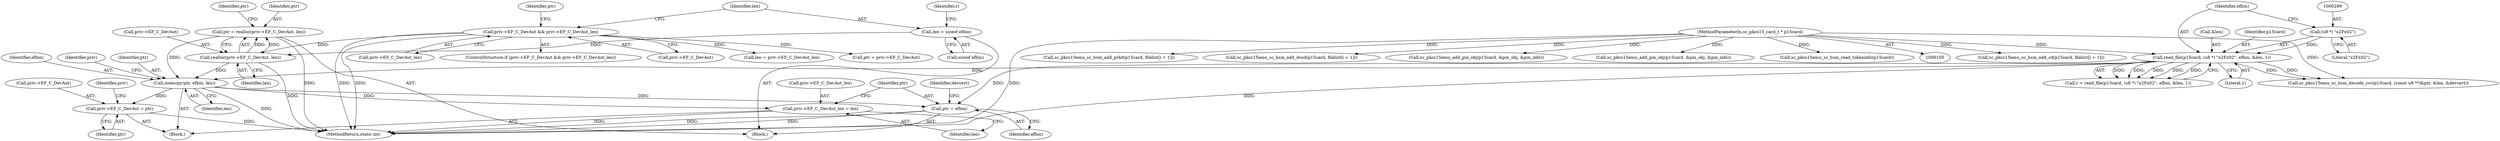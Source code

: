 digraph "0_OpenSC_360e95d45ac4123255a4c796db96337f332160ad#diff-d643a0fa169471dbf2912f4866dc49c5_6@API" {
"1000321" [label="(Call,memcpy(ptr, efbin, len))"];
"1000311" [label="(Call,ptr = realloc(priv->EF_C_DevAut, len))"];
"1000313" [label="(Call,realloc(priv->EF_C_DevAut, len))"];
"1000270" [label="(Call,priv->EF_C_DevAut && priv->EF_C_DevAut_len)"];
"1000290" [label="(Call,len = sizeof efbin)"];
"1000296" [label="(Call,read_file(p15card, (u8 *) \"\x2F\x02\", efbin, &len, 1))"];
"1000106" [label="(MethodParameterIn,sc_pkcs15_card_t * p15card)"];
"1000298" [label="(Call,(u8 *) \"\x2F\x02\")"];
"1000325" [label="(Call,priv->EF_C_DevAut = ptr)"];
"1000330" [label="(Call,priv->EF_C_DevAut_len = len)"];
"1000335" [label="(Call,ptr = efbin)"];
"1001063" [label="(Call,sc_pkcs15emu_sc_hsm_add_cd(p15card, filelist[i + 1]))"];
"1000300" [label="(Literal,\"\x2F\x02\")"];
"1000324" [label="(Identifier,len)"];
"1000274" [label="(Call,priv->EF_C_DevAut_len)"];
"1000340" [label="(Identifier,devcert)"];
"1000269" [label="(ControlStructure,if (priv->EF_C_DevAut && priv->EF_C_DevAut_len))"];
"1000295" [label="(Identifier,r)"];
"1000302" [label="(Call,&len)"];
"1001041" [label="(Call,sc_pkcs15emu_sc_hsm_add_prkd(p15card, filelist[i + 1]))"];
"1001087" [label="(MethodReturn,static int)"];
"1000311" [label="(Call,ptr = realloc(priv->EF_C_DevAut, len))"];
"1000326" [label="(Call,priv->EF_C_DevAut)"];
"1000331" [label="(Call,priv->EF_C_DevAut_len)"];
"1000320" [label="(Block,)"];
"1000294" [label="(Call,r = read_file(p15card, (u8 *) \"\x2F\x02\", efbin, &len, 1))"];
"1000279" [label="(Identifier,ptr)"];
"1000317" [label="(Identifier,len)"];
"1000271" [label="(Call,priv->EF_C_DevAut)"];
"1000297" [label="(Identifier,p15card)"];
"1000296" [label="(Call,read_file(p15card, (u8 *) \"\x2F\x02\", efbin, &len, 1))"];
"1000334" [label="(Identifier,len)"];
"1000291" [label="(Identifier,len)"];
"1000292" [label="(Call,sizeof efbin)"];
"1000283" [label="(Call,len = priv->EF_C_DevAut_len)"];
"1001052" [label="(Call,sc_pkcs15emu_sc_hsm_add_dcod(p15card, filelist[i + 1]))"];
"1000314" [label="(Call,priv->EF_C_DevAut)"];
"1000330" [label="(Call,priv->EF_C_DevAut_len = len)"];
"1000902" [label="(Call,sc_pkcs15emu_add_pin_obj(p15card, &pin_obj, &pin_info))"];
"1000322" [label="(Identifier,ptr)"];
"1000290" [label="(Call,len = sizeof efbin)"];
"1000304" [label="(Literal,1)"];
"1000329" [label="(Identifier,ptr)"];
"1000312" [label="(Identifier,ptr)"];
"1000323" [label="(Identifier,efbin)"];
"1000270" [label="(Call,priv->EF_C_DevAut && priv->EF_C_DevAut_len)"];
"1000278" [label="(Call,ptr = priv->EF_C_DevAut)"];
"1000289" [label="(Block,)"];
"1000346" [label="(Call,sc_pkcs15emu_sc_hsm_decode_cvc(p15card, (const u8 **)&ptr, &len, &devcert))"];
"1000752" [label="(Call,sc_pkcs15emu_add_pin_obj(p15card, &pin_obj, &pin_info))"];
"1000301" [label="(Identifier,efbin)"];
"1000327" [label="(Identifier,priv)"];
"1000313" [label="(Call,realloc(priv->EF_C_DevAut, len))"];
"1000335" [label="(Call,ptr = efbin)"];
"1000337" [label="(Identifier,efbin)"];
"1000325" [label="(Call,priv->EF_C_DevAut = ptr)"];
"1000321" [label="(Call,memcpy(ptr, efbin, len))"];
"1000319" [label="(Identifier,ptr)"];
"1000336" [label="(Identifier,ptr)"];
"1000332" [label="(Identifier,priv)"];
"1000106" [label="(MethodParameterIn,sc_pkcs15_card_t * p15card)"];
"1000298" [label="(Call,(u8 *) \"\x2F\x02\")"];
"1000362" [label="(Call,sc_pkcs15emu_sc_hsm_read_tokeninfo(p15card))"];
"1000321" -> "1000320"  [label="AST: "];
"1000321" -> "1000324"  [label="CFG: "];
"1000322" -> "1000321"  [label="AST: "];
"1000323" -> "1000321"  [label="AST: "];
"1000324" -> "1000321"  [label="AST: "];
"1000327" -> "1000321"  [label="CFG: "];
"1000321" -> "1001087"  [label="DDG: "];
"1000311" -> "1000321"  [label="DDG: "];
"1000296" -> "1000321"  [label="DDG: "];
"1000313" -> "1000321"  [label="DDG: "];
"1000321" -> "1000325"  [label="DDG: "];
"1000321" -> "1000330"  [label="DDG: "];
"1000321" -> "1000335"  [label="DDG: "];
"1000311" -> "1000289"  [label="AST: "];
"1000311" -> "1000313"  [label="CFG: "];
"1000312" -> "1000311"  [label="AST: "];
"1000313" -> "1000311"  [label="AST: "];
"1000319" -> "1000311"  [label="CFG: "];
"1000311" -> "1001087"  [label="DDG: "];
"1000313" -> "1000311"  [label="DDG: "];
"1000313" -> "1000311"  [label="DDG: "];
"1000313" -> "1000317"  [label="CFG: "];
"1000314" -> "1000313"  [label="AST: "];
"1000317" -> "1000313"  [label="AST: "];
"1000313" -> "1001087"  [label="DDG: "];
"1000270" -> "1000313"  [label="DDG: "];
"1000290" -> "1000313"  [label="DDG: "];
"1000270" -> "1000269"  [label="AST: "];
"1000270" -> "1000271"  [label="CFG: "];
"1000270" -> "1000274"  [label="CFG: "];
"1000271" -> "1000270"  [label="AST: "];
"1000274" -> "1000270"  [label="AST: "];
"1000279" -> "1000270"  [label="CFG: "];
"1000291" -> "1000270"  [label="CFG: "];
"1000270" -> "1001087"  [label="DDG: "];
"1000270" -> "1001087"  [label="DDG: "];
"1000270" -> "1000278"  [label="DDG: "];
"1000270" -> "1000283"  [label="DDG: "];
"1000290" -> "1000289"  [label="AST: "];
"1000290" -> "1000292"  [label="CFG: "];
"1000291" -> "1000290"  [label="AST: "];
"1000292" -> "1000290"  [label="AST: "];
"1000295" -> "1000290"  [label="CFG: "];
"1000296" -> "1000294"  [label="AST: "];
"1000296" -> "1000304"  [label="CFG: "];
"1000297" -> "1000296"  [label="AST: "];
"1000298" -> "1000296"  [label="AST: "];
"1000301" -> "1000296"  [label="AST: "];
"1000302" -> "1000296"  [label="AST: "];
"1000304" -> "1000296"  [label="AST: "];
"1000294" -> "1000296"  [label="CFG: "];
"1000296" -> "1001087"  [label="DDG: "];
"1000296" -> "1000294"  [label="DDG: "];
"1000296" -> "1000294"  [label="DDG: "];
"1000296" -> "1000294"  [label="DDG: "];
"1000296" -> "1000294"  [label="DDG: "];
"1000296" -> "1000294"  [label="DDG: "];
"1000106" -> "1000296"  [label="DDG: "];
"1000298" -> "1000296"  [label="DDG: "];
"1000296" -> "1000335"  [label="DDG: "];
"1000296" -> "1000346"  [label="DDG: "];
"1000296" -> "1000346"  [label="DDG: "];
"1000106" -> "1000105"  [label="AST: "];
"1000106" -> "1001087"  [label="DDG: "];
"1000106" -> "1000346"  [label="DDG: "];
"1000106" -> "1000362"  [label="DDG: "];
"1000106" -> "1000752"  [label="DDG: "];
"1000106" -> "1000902"  [label="DDG: "];
"1000106" -> "1001041"  [label="DDG: "];
"1000106" -> "1001052"  [label="DDG: "];
"1000106" -> "1001063"  [label="DDG: "];
"1000298" -> "1000300"  [label="CFG: "];
"1000299" -> "1000298"  [label="AST: "];
"1000300" -> "1000298"  [label="AST: "];
"1000301" -> "1000298"  [label="CFG: "];
"1000325" -> "1000320"  [label="AST: "];
"1000325" -> "1000329"  [label="CFG: "];
"1000326" -> "1000325"  [label="AST: "];
"1000329" -> "1000325"  [label="AST: "];
"1000332" -> "1000325"  [label="CFG: "];
"1000325" -> "1001087"  [label="DDG: "];
"1000330" -> "1000320"  [label="AST: "];
"1000330" -> "1000334"  [label="CFG: "];
"1000331" -> "1000330"  [label="AST: "];
"1000334" -> "1000330"  [label="AST: "];
"1000336" -> "1000330"  [label="CFG: "];
"1000330" -> "1001087"  [label="DDG: "];
"1000335" -> "1000289"  [label="AST: "];
"1000335" -> "1000337"  [label="CFG: "];
"1000336" -> "1000335"  [label="AST: "];
"1000337" -> "1000335"  [label="AST: "];
"1000340" -> "1000335"  [label="CFG: "];
"1000335" -> "1001087"  [label="DDG: "];
"1000335" -> "1001087"  [label="DDG: "];
}
